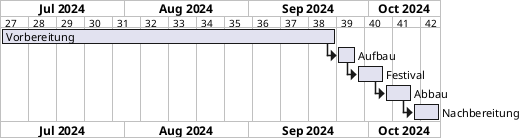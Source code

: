 @startgantt	

printscale weekly
Project starts the 2024-07-01
[Vorbereitung] requires 12 weeks
then [Aufbau] requires 5 days
then [Festival] requires 1 week
then [Abbau] requires 1 week
then [Nachbereitung] requires 1 week
@endgantt

